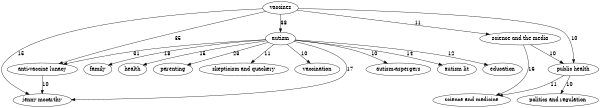digraph G {
	ratio = compress;
	rank = source;
	size = "4.0,5.0";
	anti_vaccine_lunacy -> jenny_mccarthy [label="10"];
	anti_vaccine_lunacy [label="anti-vaccine lunacy"];
	autism -> anti_vaccine_lunacy [label="31"];
	autism_aspergers [label="autism-aspergers"];
	autism -> autism_aspergers [label="10"];
	autism -> autism_lit [label="14"];
	autism -> education [label="12"];
	autism -> family [label="18"];
	autism -> health [label="15"];
	autism -> jenny_mccarthy [label="17"];
	autism [label="autism"];
	autism_lit [label="autism lit"];
	autism -> parenting [label="23"];
	autism -> skepticism_and_quackery [label="11"];
	autism -> vaccination [label="10"];
	education [label="education"];
	family [label="family"];
	health [label="health"];
	jenny_mccarthy [label="jenny mccarthy"];
	parenting [label="parenting"];
	politics_and_regulation [label="politics and regulation"];
	public_health [label="public health"];
	public_health -> politics_and_regulation [label="10"];
	public_health -> science_and_medicine [label="11"];
	science_and_medicine [label="science and medicine"];
	science_and_the_media [label="science and the media"];
	science_and_the_media -> public_health [label="10"];
	science_and_the_media -> science_and_medicine [label="16"];
	skepticism_and_quackery [label="skepticism and quackery"];
	vaccination [label="vaccination"];
	vaccines -> anti_vaccine_lunacy [label="35"];
	vaccines -> autism [label="38"];
	vaccines -> jenny_mccarthy [label="15"];
	vaccines [label="vaccines"];
	vaccines -> public_health [label="10"];
	vaccines -> science_and_the_media [label="11"];
}
